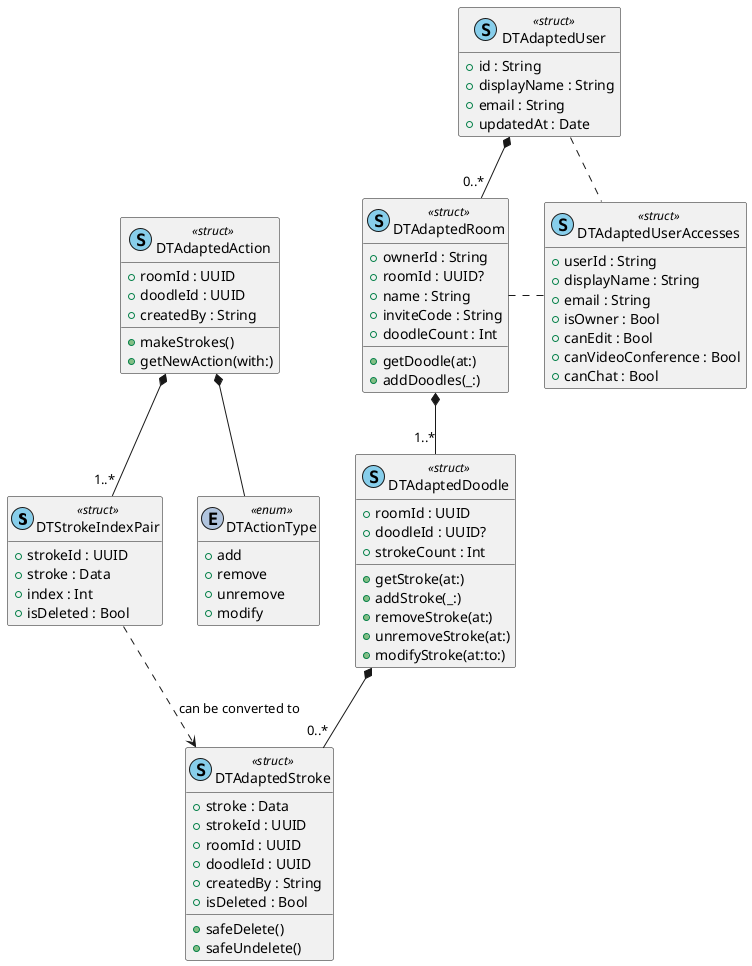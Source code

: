 @startuml
' STYLE START
hide empty members
skinparam shadowing false
' STYLE END

class "DTStrokeIndexPair" as DTStrokeIndexPair << (S, SkyBlue) struct >> { 
  +strokeId : UUID
  +stroke : Data
  +index : Int
  +isDeleted : Bool
}
class "DTActionType" as DTActionType << (E, LightSteelBlue) enum >> { 
  +add
  +remove
  +unremove
  +modify
}

class "DTAdaptedDoodle" as DTAdaptedDoodle << (S, SkyBlue) struct >> { 
  +roomId : UUID
  +doodleId : UUID?
  +strokeCount : Int
  +getStroke(at:)
  +addStroke(_:)
  +removeStroke(at:)
  +unremoveStroke(at:)
  +modifyStroke(at:to:) 
}

class "DTAdaptedUserAccesses" as DTAdaptedUserAccesses << (S, SkyBlue) struct >> { 
  +userId : String
  +displayName : String
  +email : String
  +isOwner : Bool
  +canEdit : Bool
  +canVideoConference : Bool
  +canChat : Bool
}
class "DTAdaptedStroke" as DTAdaptedStroke << (S, SkyBlue) struct >> { 
  +stroke : Data
  +strokeId : UUID
  +roomId : UUID
  +doodleId : UUID
  +createdBy : String
  +isDeleted : Bool
  +safeDelete()
  +safeUndelete() 
}

class "DTAdaptedAction" as DTAdaptedAction << (S, SkyBlue) struct >> { 
  +roomId : UUID
  +doodleId : UUID
  +createdBy : String
  +makeStrokes()
  +getNewAction(with:) 
}

class "DTAdaptedUser" as DTAdaptedUser << (S, SkyBlue) struct >> { 
  +id : String
  +displayName : String
  +email : String
  +updatedAt : Date
}

class "DTAdaptedRoom" as DTAdaptedRoom << (S, SkyBlue) struct >> { 
  +ownerId : String
  +roomId : UUID?
  +name : String
  +inviteCode : String
  +doodleCount : Int
  +getDoodle(at:)
  +addDoodles(_:) 
}
DTAdaptedDoodle *-- "0..*" DTAdaptedStroke
DTAdaptedAction *-- "1..*" DTStrokeIndexPair
DTAdaptedRoom *-- "1..*" DTAdaptedDoodle
DTAdaptedAction *-- DTActionType
DTAdaptedUser *-- "0..*" DTAdaptedRoom
DTStrokeIndexPair ..> DTAdaptedStroke : can be converted to
DTAdaptedUserAccesses ..left. DTAdaptedUser
DTAdaptedUserAccesses ..left. DTAdaptedRoom 
@enduml